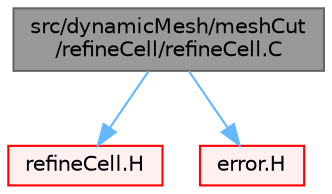 digraph "src/dynamicMesh/meshCut/refineCell/refineCell.C"
{
 // LATEX_PDF_SIZE
  bgcolor="transparent";
  edge [fontname=Helvetica,fontsize=10,labelfontname=Helvetica,labelfontsize=10];
  node [fontname=Helvetica,fontsize=10,shape=box,height=0.2,width=0.4];
  Node1 [id="Node000001",label="src/dynamicMesh/meshCut\l/refineCell/refineCell.C",height=0.2,width=0.4,color="gray40", fillcolor="grey60", style="filled", fontcolor="black",tooltip=" "];
  Node1 -> Node2 [id="edge1_Node000001_Node000002",color="steelblue1",style="solid",tooltip=" "];
  Node2 [id="Node000002",label="refineCell.H",height=0.2,width=0.4,color="red", fillcolor="#FFF0F0", style="filled",URL="$refineCell_8H.html",tooltip=" "];
  Node1 -> Node42 [id="edge2_Node000001_Node000042",color="steelblue1",style="solid",tooltip=" "];
  Node42 [id="Node000042",label="error.H",height=0.2,width=0.4,color="red", fillcolor="#FFF0F0", style="filled",URL="$error_8H.html",tooltip=" "];
}
